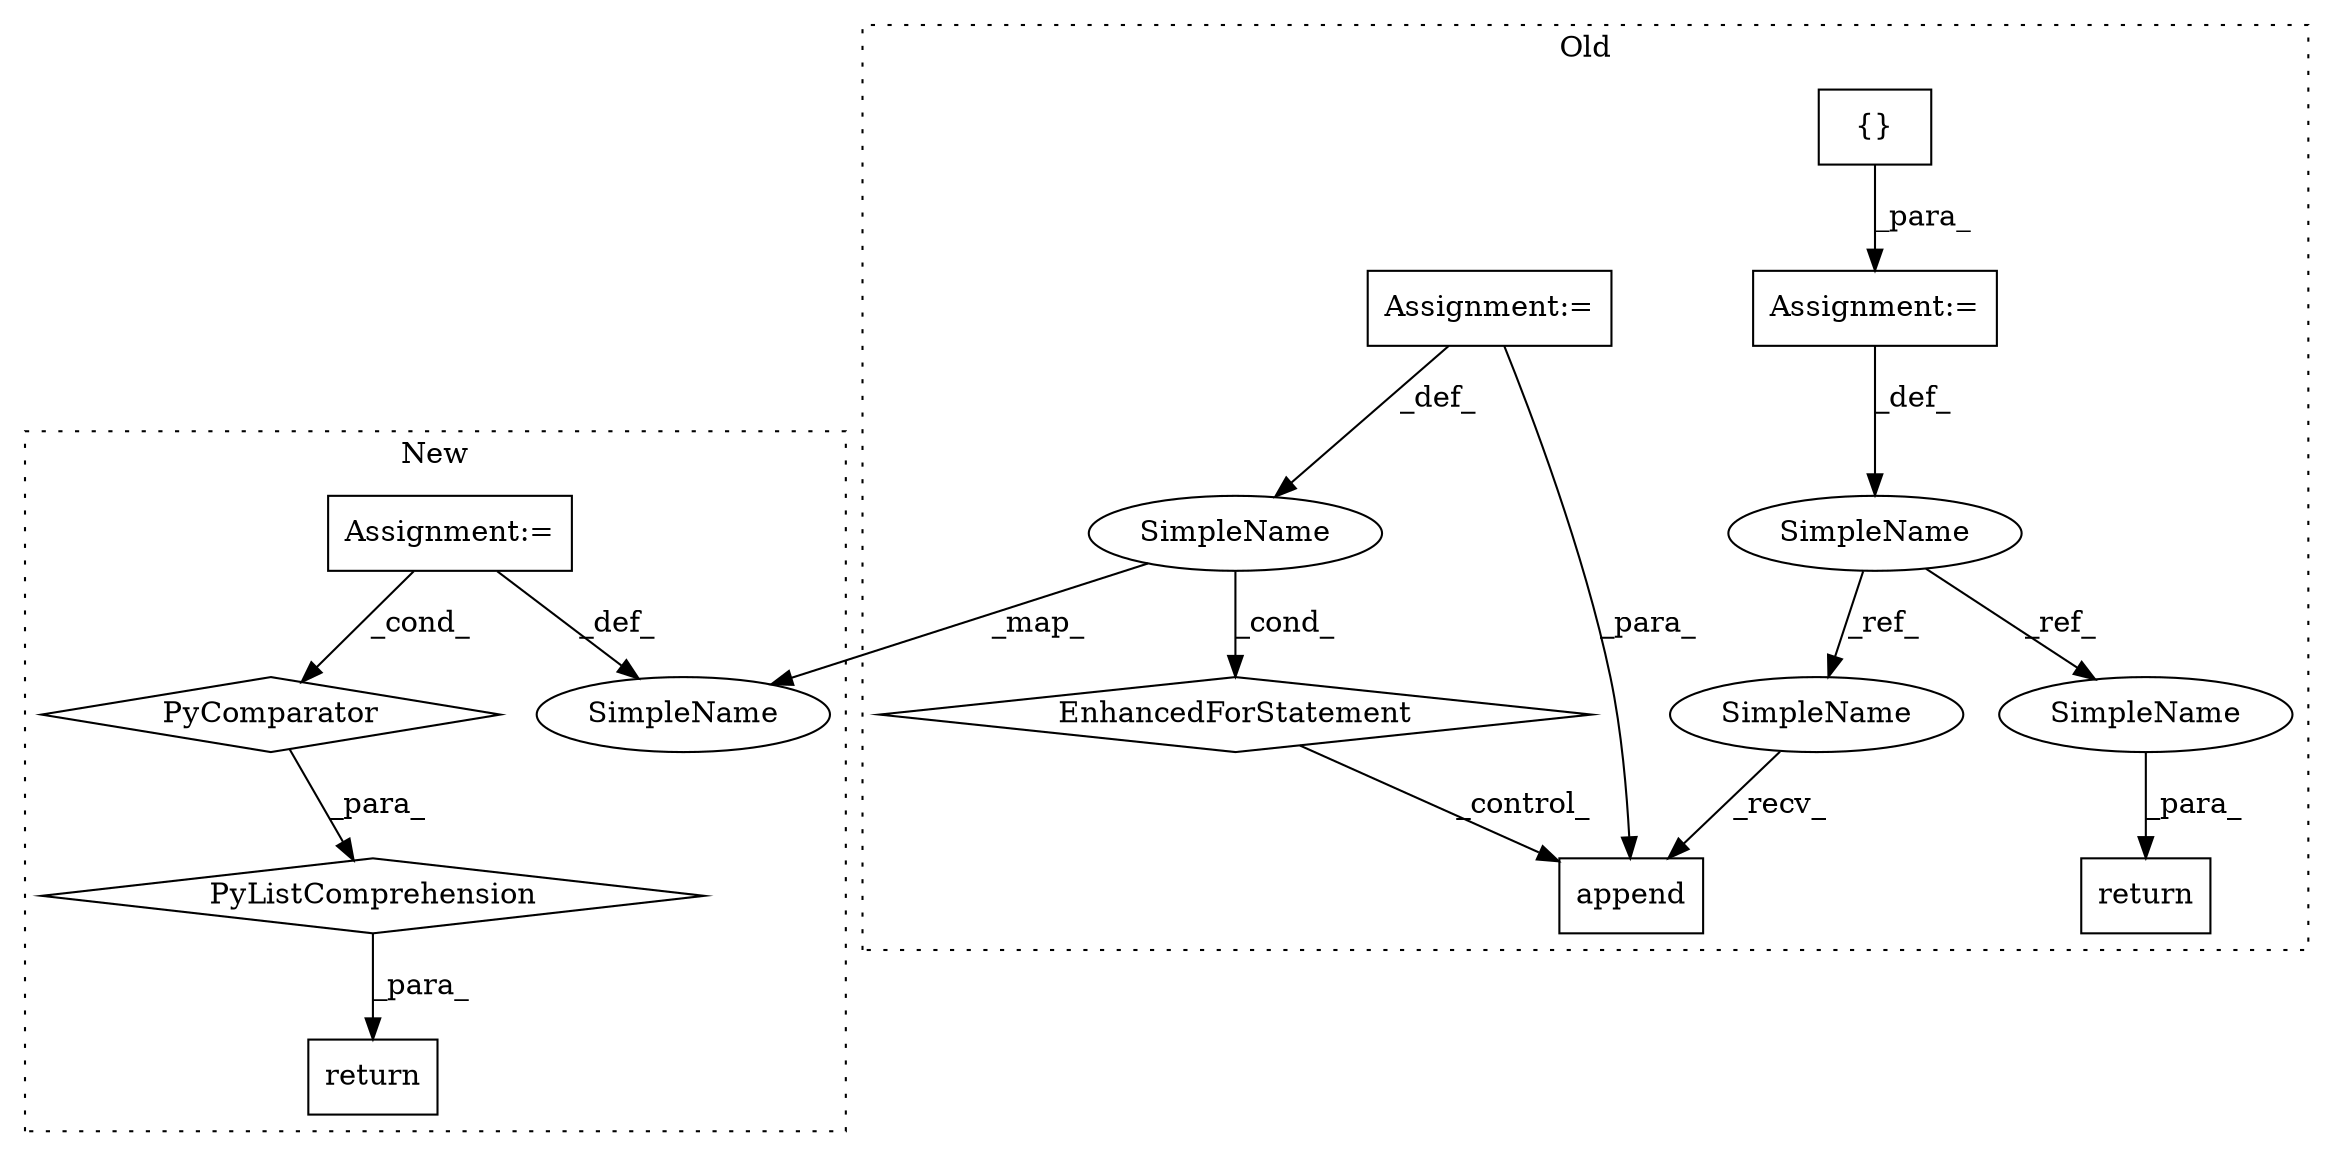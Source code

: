 digraph G {
subgraph cluster0 {
1 [label="append" a="32" s="7683,7699" l="7,1" shape="box"];
3 [label="Assignment:=" a="7" s="7330" l="1" shape="box"];
4 [label="{}" a="4" s="7340" l="2" shape="box"];
5 [label="return" a="41" s="7712" l="7" shape="box"];
6 [label="EnhancedForStatement" a="70" s="7348,7438" l="53,2" shape="diamond"];
7 [label="Assignment:=" a="7" s="7348,7438" l="53,2" shape="box"];
11 [label="SimpleName" a="42" s="7405" l="7" shape="ellipse"];
13 [label="SimpleName" a="42" s="7313" l="17" shape="ellipse"];
14 [label="SimpleName" a="42" s="7665" l="17" shape="ellipse"];
15 [label="SimpleName" a="42" s="7719" l="17" shape="ellipse"];
label = "Old";
style="dotted";
}
subgraph cluster1 {
2 [label="return" a="41" s="7051" l="18" shape="box"];
8 [label="Assignment:=" a="7" s="7166" l="45" shape="box"];
9 [label="PyListComprehension" a="109" s="7069" l="150" shape="diamond"];
10 [label="PyComparator" a="113" s="7166" l="45" shape="diamond"];
12 [label="SimpleName" a="42" s="7169" l="7" shape="ellipse"];
label = "New";
style="dotted";
}
3 -> 13 [label="_def_"];
4 -> 3 [label="_para_"];
6 -> 1 [label="_control_"];
7 -> 1 [label="_para_"];
7 -> 11 [label="_def_"];
8 -> 10 [label="_cond_"];
8 -> 12 [label="_def_"];
9 -> 2 [label="_para_"];
10 -> 9 [label="_para_"];
11 -> 12 [label="_map_"];
11 -> 6 [label="_cond_"];
13 -> 15 [label="_ref_"];
13 -> 14 [label="_ref_"];
14 -> 1 [label="_recv_"];
15 -> 5 [label="_para_"];
}